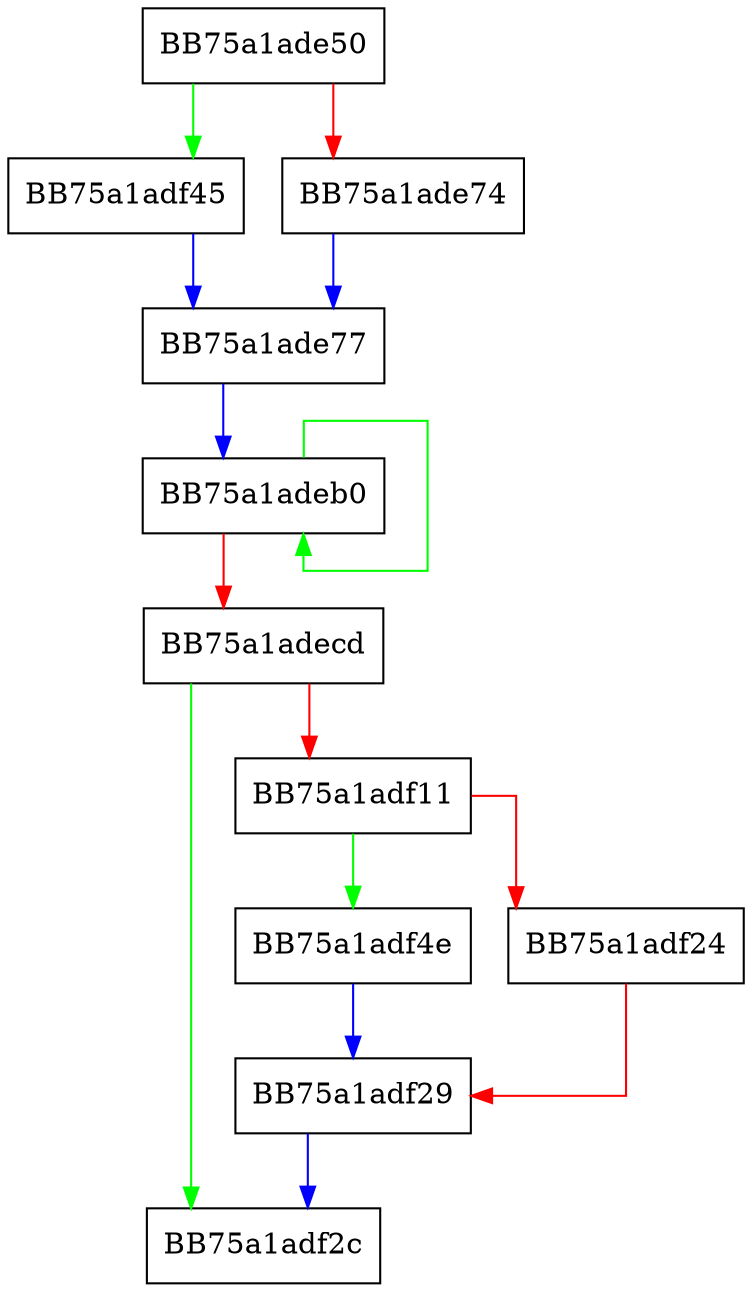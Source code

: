 digraph get_new_BB {
  node [shape="box"];
  graph [splines=ortho];
  BB75a1ade50 -> BB75a1adf45 [color="green"];
  BB75a1ade50 -> BB75a1ade74 [color="red"];
  BB75a1ade74 -> BB75a1ade77 [color="blue"];
  BB75a1ade77 -> BB75a1adeb0 [color="blue"];
  BB75a1adeb0 -> BB75a1adeb0 [color="green"];
  BB75a1adeb0 -> BB75a1adecd [color="red"];
  BB75a1adecd -> BB75a1adf2c [color="green"];
  BB75a1adecd -> BB75a1adf11 [color="red"];
  BB75a1adf11 -> BB75a1adf4e [color="green"];
  BB75a1adf11 -> BB75a1adf24 [color="red"];
  BB75a1adf24 -> BB75a1adf29 [color="red"];
  BB75a1adf29 -> BB75a1adf2c [color="blue"];
  BB75a1adf45 -> BB75a1ade77 [color="blue"];
  BB75a1adf4e -> BB75a1adf29 [color="blue"];
}